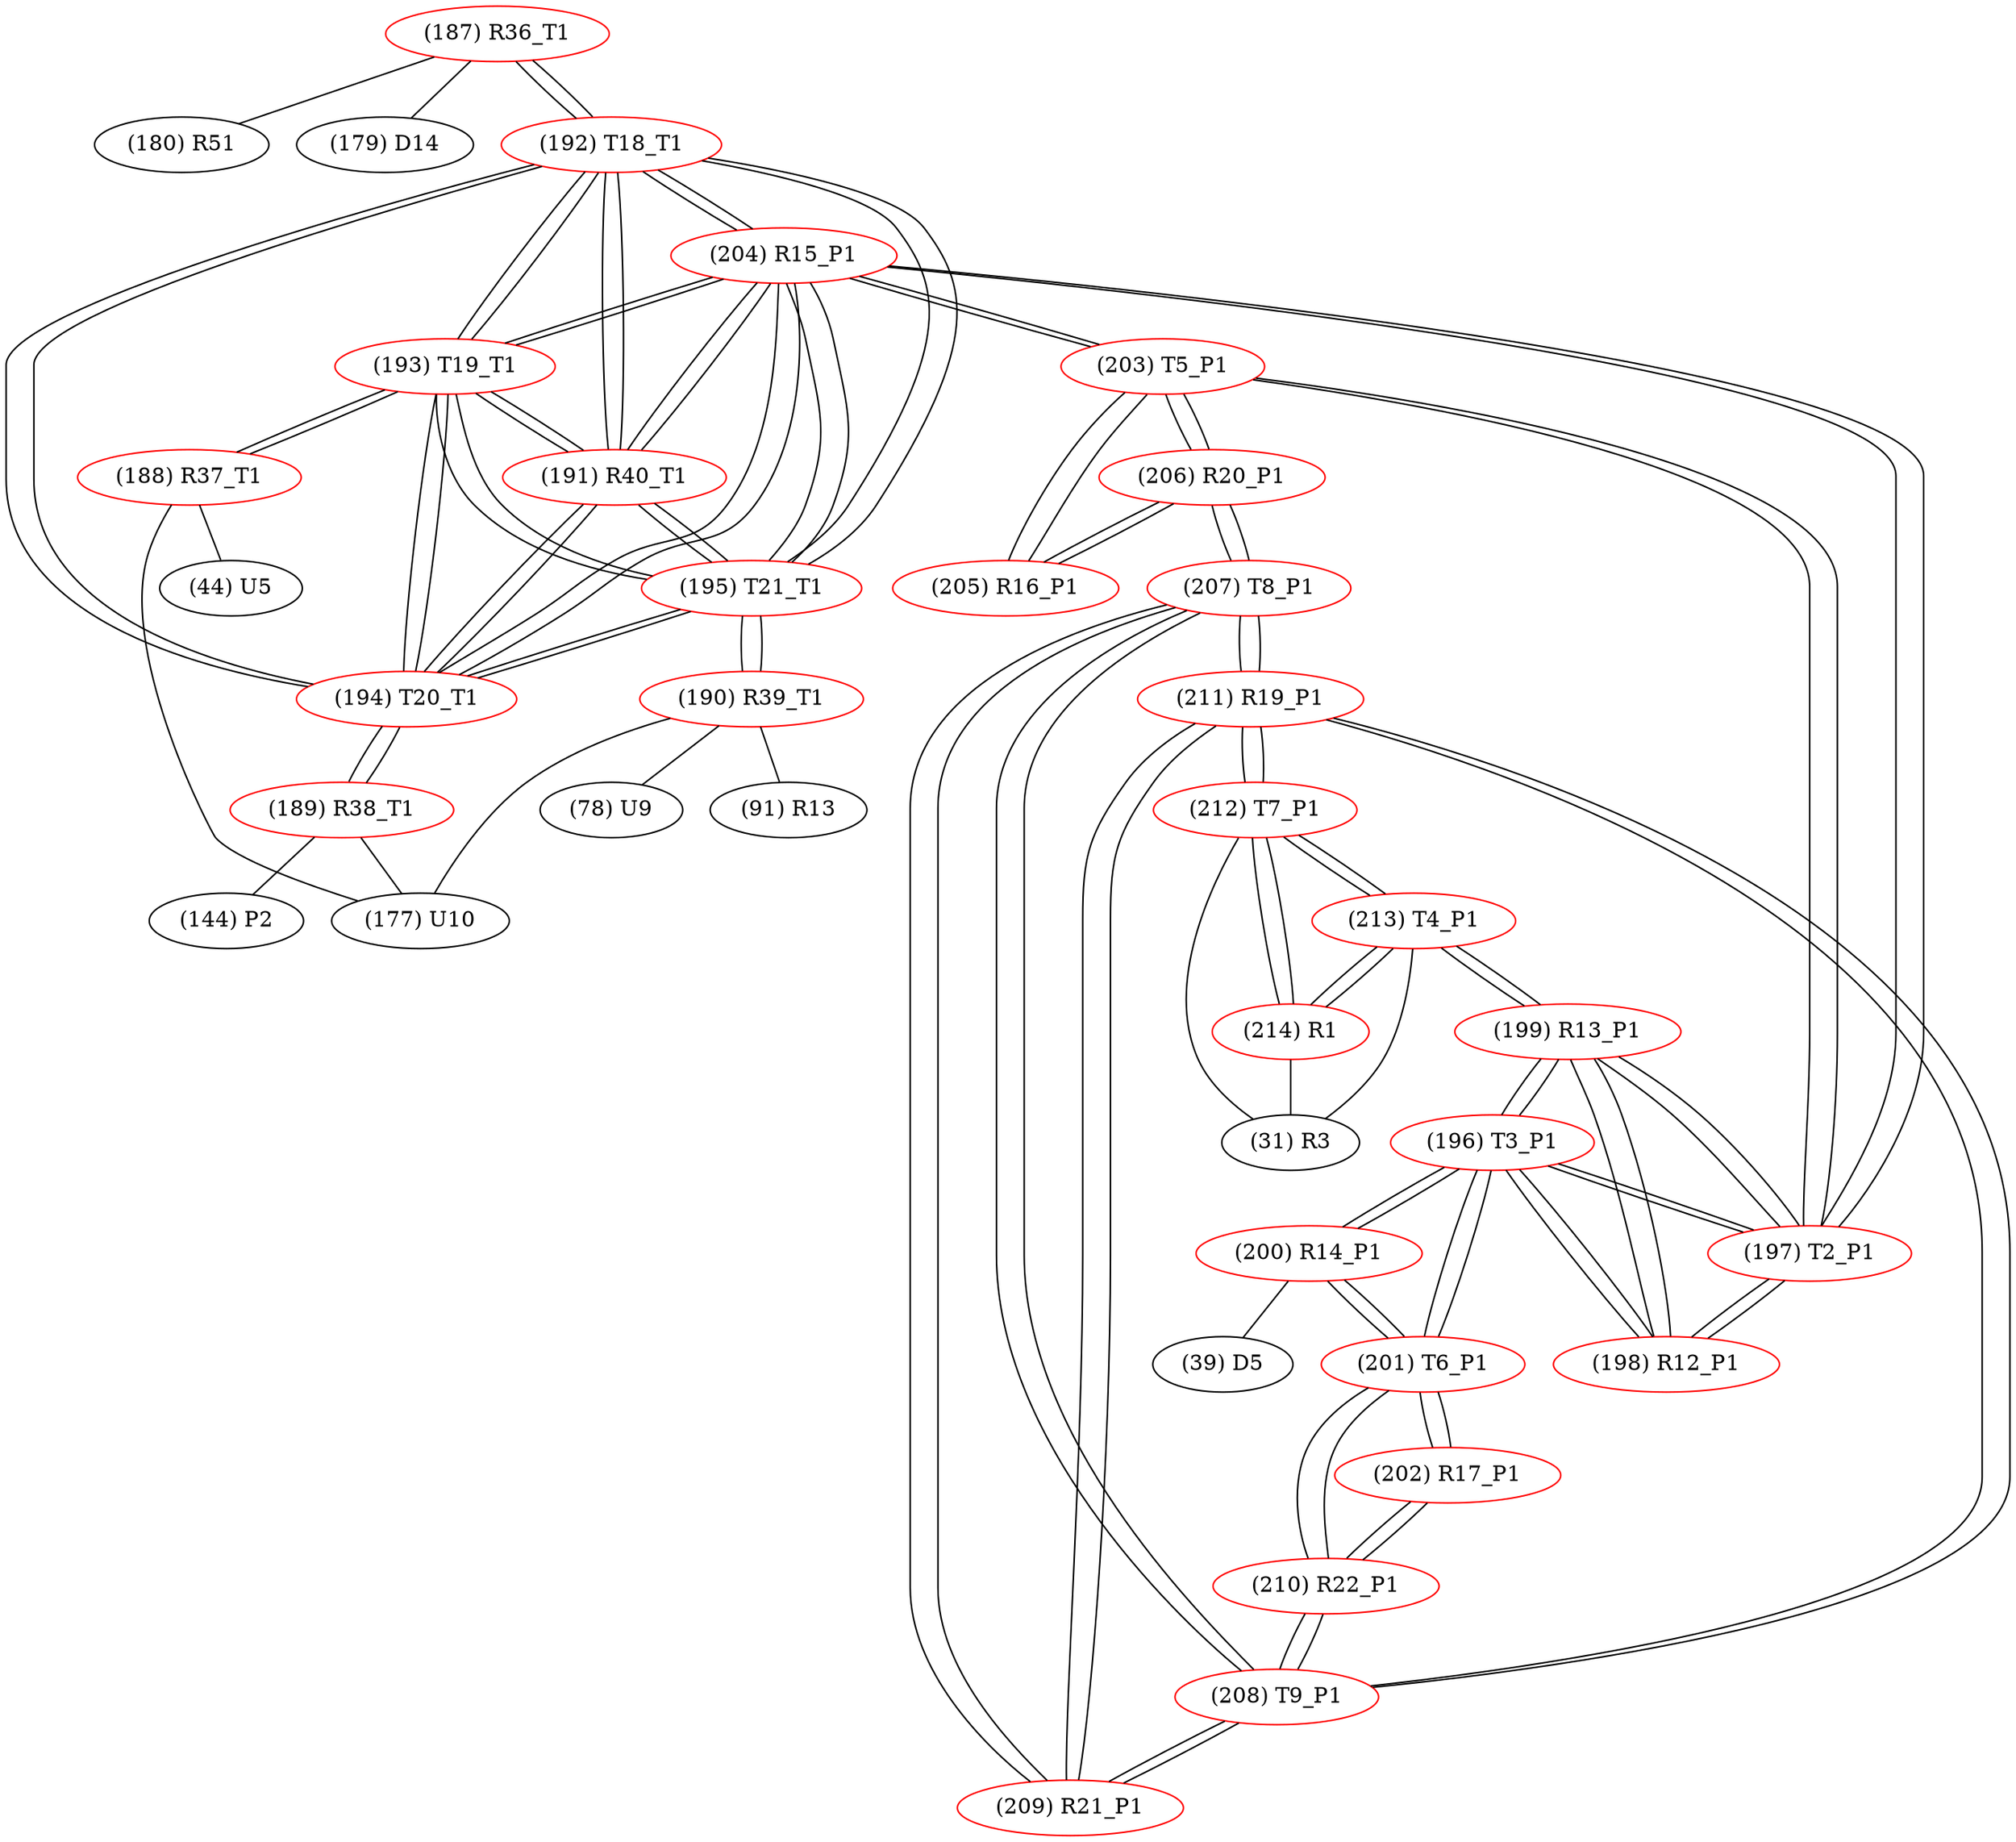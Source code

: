 graph {
	187 [label="(187) R36_T1" color=red]
	180 [label="(180) R51"]
	179 [label="(179) D14"]
	192 [label="(192) T18_T1"]
	188 [label="(188) R37_T1" color=red]
	44 [label="(44) U5"]
	177 [label="(177) U10"]
	193 [label="(193) T19_T1"]
	189 [label="(189) R38_T1" color=red]
	177 [label="(177) U10"]
	144 [label="(144) P2"]
	194 [label="(194) T20_T1"]
	190 [label="(190) R39_T1" color=red]
	78 [label="(78) U9"]
	91 [label="(91) R13"]
	177 [label="(177) U10"]
	195 [label="(195) T21_T1"]
	191 [label="(191) R40_T1" color=red]
	204 [label="(204) R15_P1"]
	192 [label="(192) T18_T1"]
	195 [label="(195) T21_T1"]
	194 [label="(194) T20_T1"]
	193 [label="(193) T19_T1"]
	192 [label="(192) T18_T1" color=red]
	187 [label="(187) R36_T1"]
	204 [label="(204) R15_P1"]
	195 [label="(195) T21_T1"]
	194 [label="(194) T20_T1"]
	193 [label="(193) T19_T1"]
	191 [label="(191) R40_T1"]
	193 [label="(193) T19_T1" color=red]
	188 [label="(188) R37_T1"]
	204 [label="(204) R15_P1"]
	192 [label="(192) T18_T1"]
	195 [label="(195) T21_T1"]
	194 [label="(194) T20_T1"]
	191 [label="(191) R40_T1"]
	194 [label="(194) T20_T1" color=red]
	189 [label="(189) R38_T1"]
	204 [label="(204) R15_P1"]
	192 [label="(192) T18_T1"]
	195 [label="(195) T21_T1"]
	193 [label="(193) T19_T1"]
	191 [label="(191) R40_T1"]
	195 [label="(195) T21_T1" color=red]
	190 [label="(190) R39_T1"]
	204 [label="(204) R15_P1"]
	192 [label="(192) T18_T1"]
	194 [label="(194) T20_T1"]
	193 [label="(193) T19_T1"]
	191 [label="(191) R40_T1"]
	196 [label="(196) T3_P1" color=red]
	200 [label="(200) R14_P1"]
	201 [label="(201) T6_P1"]
	199 [label="(199) R13_P1"]
	198 [label="(198) R12_P1"]
	197 [label="(197) T2_P1"]
	197 [label="(197) T2_P1" color=red]
	199 [label="(199) R13_P1"]
	196 [label="(196) T3_P1"]
	198 [label="(198) R12_P1"]
	203 [label="(203) T5_P1"]
	204 [label="(204) R15_P1"]
	198 [label="(198) R12_P1" color=red]
	199 [label="(199) R13_P1"]
	196 [label="(196) T3_P1"]
	197 [label="(197) T2_P1"]
	199 [label="(199) R13_P1" color=red]
	213 [label="(213) T4_P1"]
	196 [label="(196) T3_P1"]
	198 [label="(198) R12_P1"]
	197 [label="(197) T2_P1"]
	200 [label="(200) R14_P1" color=red]
	39 [label="(39) D5"]
	196 [label="(196) T3_P1"]
	201 [label="(201) T6_P1"]
	201 [label="(201) T6_P1" color=red]
	200 [label="(200) R14_P1"]
	196 [label="(196) T3_P1"]
	210 [label="(210) R22_P1"]
	202 [label="(202) R17_P1"]
	202 [label="(202) R17_P1" color=red]
	210 [label="(210) R22_P1"]
	201 [label="(201) T6_P1"]
	203 [label="(203) T5_P1" color=red]
	197 [label="(197) T2_P1"]
	204 [label="(204) R15_P1"]
	205 [label="(205) R16_P1"]
	206 [label="(206) R20_P1"]
	204 [label="(204) R15_P1" color=red]
	192 [label="(192) T18_T1"]
	195 [label="(195) T21_T1"]
	194 [label="(194) T20_T1"]
	193 [label="(193) T19_T1"]
	191 [label="(191) R40_T1"]
	197 [label="(197) T2_P1"]
	203 [label="(203) T5_P1"]
	205 [label="(205) R16_P1" color=red]
	203 [label="(203) T5_P1"]
	206 [label="(206) R20_P1"]
	206 [label="(206) R20_P1" color=red]
	207 [label="(207) T8_P1"]
	205 [label="(205) R16_P1"]
	203 [label="(203) T5_P1"]
	207 [label="(207) T8_P1" color=red]
	208 [label="(208) T9_P1"]
	209 [label="(209) R21_P1"]
	211 [label="(211) R19_P1"]
	206 [label="(206) R20_P1"]
	208 [label="(208) T9_P1" color=red]
	210 [label="(210) R22_P1"]
	209 [label="(209) R21_P1"]
	207 [label="(207) T8_P1"]
	211 [label="(211) R19_P1"]
	209 [label="(209) R21_P1" color=red]
	208 [label="(208) T9_P1"]
	207 [label="(207) T8_P1"]
	211 [label="(211) R19_P1"]
	210 [label="(210) R22_P1" color=red]
	208 [label="(208) T9_P1"]
	201 [label="(201) T6_P1"]
	202 [label="(202) R17_P1"]
	211 [label="(211) R19_P1" color=red]
	208 [label="(208) T9_P1"]
	209 [label="(209) R21_P1"]
	207 [label="(207) T8_P1"]
	212 [label="(212) T7_P1"]
	212 [label="(212) T7_P1" color=red]
	214 [label="(214) R1"]
	213 [label="(213) T4_P1"]
	31 [label="(31) R3"]
	211 [label="(211) R19_P1"]
	213 [label="(213) T4_P1" color=red]
	199 [label="(199) R13_P1"]
	214 [label="(214) R1"]
	212 [label="(212) T7_P1"]
	31 [label="(31) R3"]
	214 [label="(214) R1" color=red]
	213 [label="(213) T4_P1"]
	212 [label="(212) T7_P1"]
	31 [label="(31) R3"]
	187 -- 180
	187 -- 179
	187 -- 192
	188 -- 44
	188 -- 177
	188 -- 193
	189 -- 177
	189 -- 144
	189 -- 194
	190 -- 78
	190 -- 91
	190 -- 177
	190 -- 195
	191 -- 204
	191 -- 192
	191 -- 195
	191 -- 194
	191 -- 193
	192 -- 187
	192 -- 204
	192 -- 195
	192 -- 194
	192 -- 193
	192 -- 191
	193 -- 188
	193 -- 204
	193 -- 192
	193 -- 195
	193 -- 194
	193 -- 191
	194 -- 189
	194 -- 204
	194 -- 192
	194 -- 195
	194 -- 193
	194 -- 191
	195 -- 190
	195 -- 204
	195 -- 192
	195 -- 194
	195 -- 193
	195 -- 191
	196 -- 200
	196 -- 201
	196 -- 199
	196 -- 198
	196 -- 197
	197 -- 199
	197 -- 196
	197 -- 198
	197 -- 203
	197 -- 204
	198 -- 199
	198 -- 196
	198 -- 197
	199 -- 213
	199 -- 196
	199 -- 198
	199 -- 197
	200 -- 39
	200 -- 196
	200 -- 201
	201 -- 200
	201 -- 196
	201 -- 210
	201 -- 202
	202 -- 210
	202 -- 201
	203 -- 197
	203 -- 204
	203 -- 205
	203 -- 206
	204 -- 192
	204 -- 195
	204 -- 194
	204 -- 193
	204 -- 191
	204 -- 197
	204 -- 203
	205 -- 203
	205 -- 206
	206 -- 207
	206 -- 205
	206 -- 203
	207 -- 208
	207 -- 209
	207 -- 211
	207 -- 206
	208 -- 210
	208 -- 209
	208 -- 207
	208 -- 211
	209 -- 208
	209 -- 207
	209 -- 211
	210 -- 208
	210 -- 201
	210 -- 202
	211 -- 208
	211 -- 209
	211 -- 207
	211 -- 212
	212 -- 214
	212 -- 213
	212 -- 31
	212 -- 211
	213 -- 199
	213 -- 214
	213 -- 212
	213 -- 31
	214 -- 213
	214 -- 212
	214 -- 31
}
